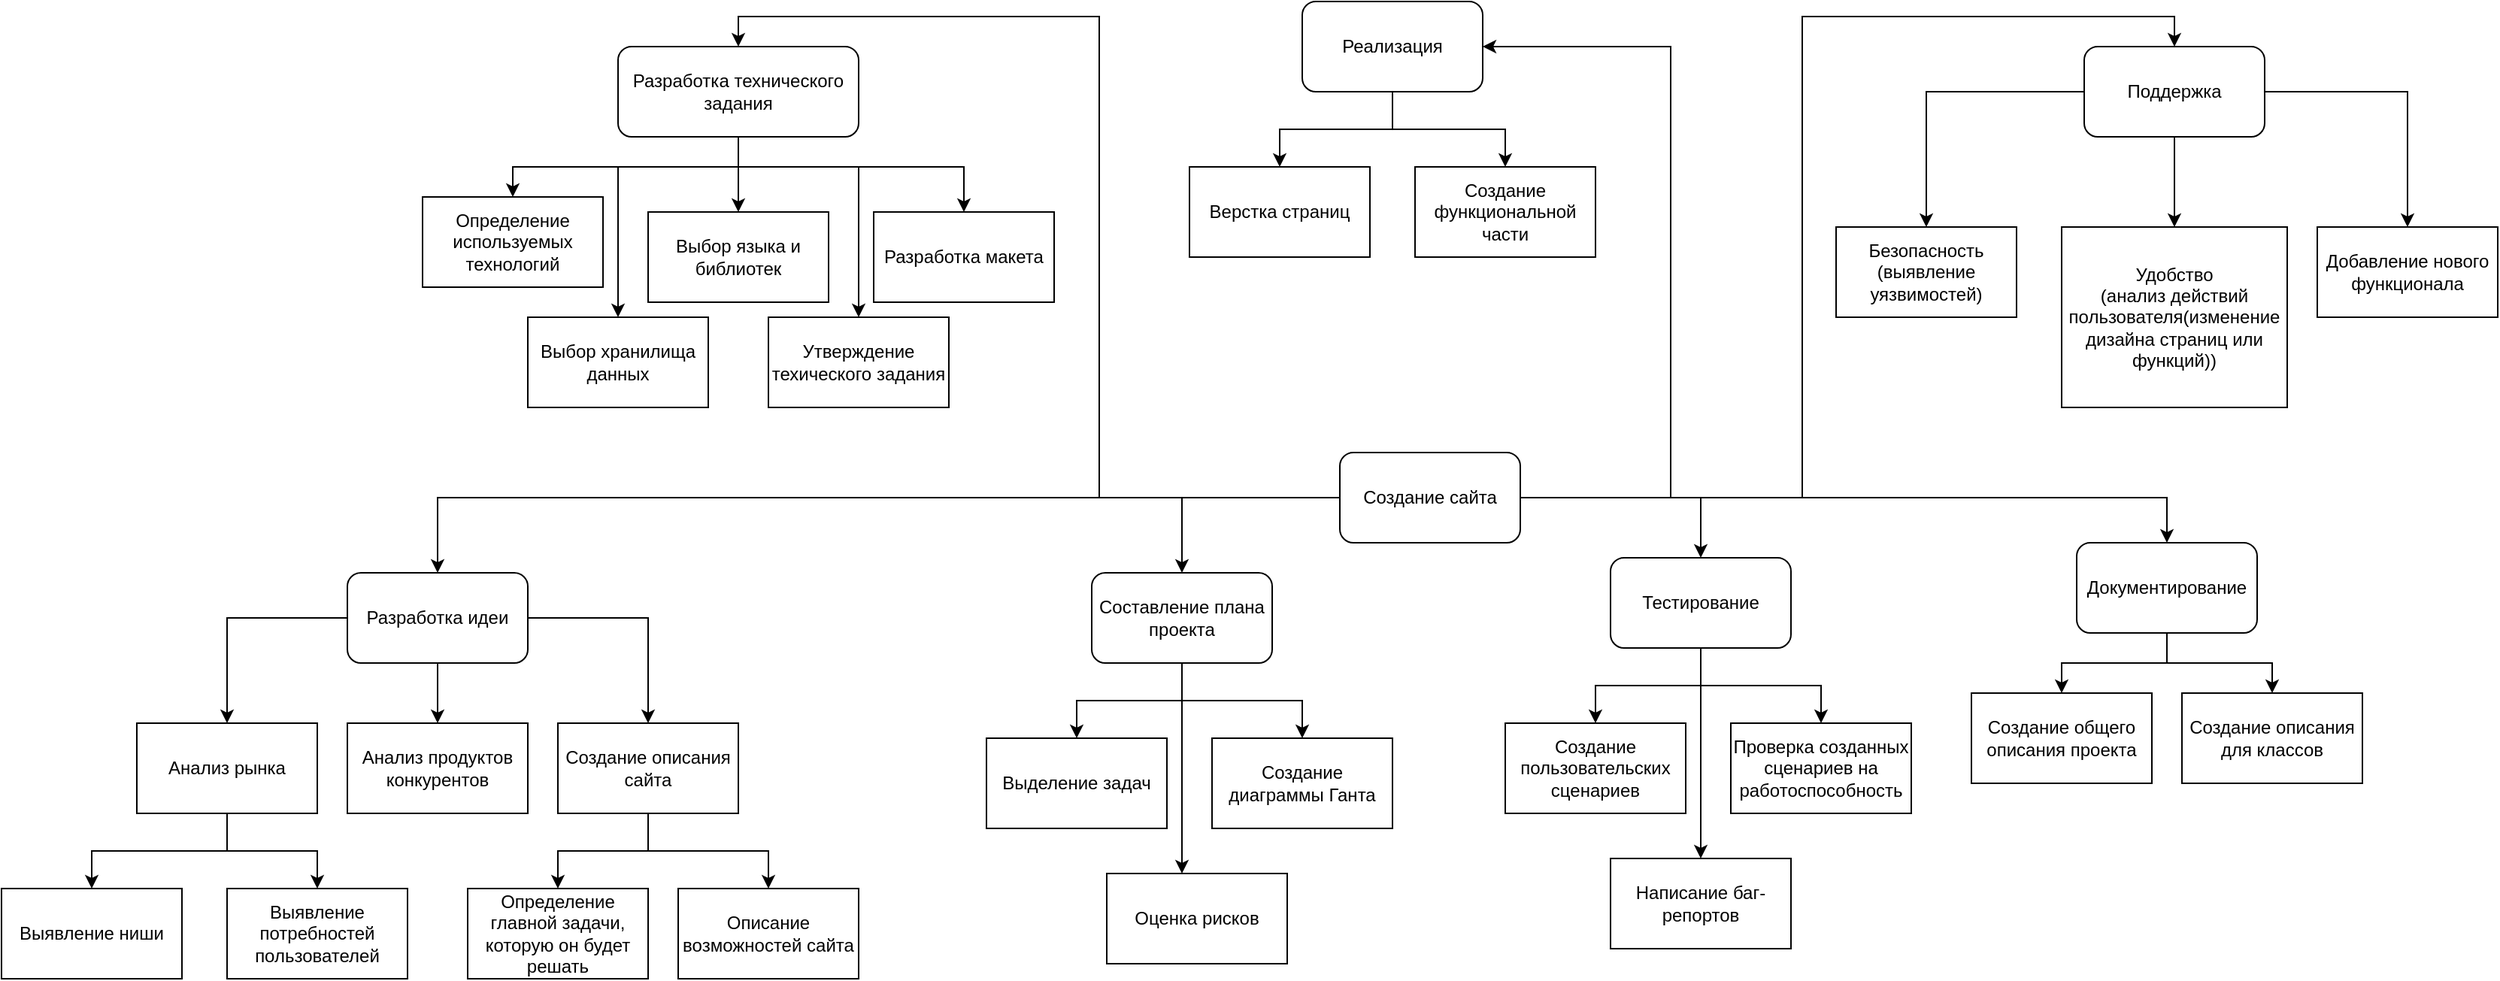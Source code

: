 <mxfile version="23.1.5" type="device">
  <diagram name="Page-1" id="KnWINNi8RZffqQAk2Lgi">
    <mxGraphModel dx="2819" dy="2015" grid="1" gridSize="10" guides="1" tooltips="1" connect="1" arrows="1" fold="1" page="1" pageScale="1" pageWidth="850" pageHeight="1100" math="0" shadow="0">
      <root>
        <mxCell id="0" />
        <mxCell id="1" parent="0" />
        <mxCell id="U2Y9xUEX1ksGMe_33Hhn-3" style="edgeStyle=orthogonalEdgeStyle;rounded=0;orthogonalLoop=1;jettySize=auto;html=1;" edge="1" parent="1" source="U2Y9xUEX1ksGMe_33Hhn-1" target="U2Y9xUEX1ksGMe_33Hhn-2">
          <mxGeometry relative="1" as="geometry" />
        </mxCell>
        <mxCell id="U2Y9xUEX1ksGMe_33Hhn-15" style="edgeStyle=orthogonalEdgeStyle;rounded=0;orthogonalLoop=1;jettySize=auto;html=1;entryX=0.5;entryY=0;entryDx=0;entryDy=0;" edge="1" parent="1" source="U2Y9xUEX1ksGMe_33Hhn-1" target="U2Y9xUEX1ksGMe_33Hhn-14">
          <mxGeometry relative="1" as="geometry" />
        </mxCell>
        <mxCell id="U2Y9xUEX1ksGMe_33Hhn-24" style="edgeStyle=orthogonalEdgeStyle;rounded=0;orthogonalLoop=1;jettySize=auto;html=1;entryX=0.5;entryY=0;entryDx=0;entryDy=0;" edge="1" parent="1" source="U2Y9xUEX1ksGMe_33Hhn-1" target="U2Y9xUEX1ksGMe_33Hhn-19">
          <mxGeometry relative="1" as="geometry" />
        </mxCell>
        <mxCell id="U2Y9xUEX1ksGMe_33Hhn-25" style="edgeStyle=orthogonalEdgeStyle;rounded=0;orthogonalLoop=1;jettySize=auto;html=1;entryX=0.5;entryY=0;entryDx=0;entryDy=0;" edge="1" parent="1" source="U2Y9xUEX1ksGMe_33Hhn-1" target="U2Y9xUEX1ksGMe_33Hhn-20">
          <mxGeometry relative="1" as="geometry" />
        </mxCell>
        <mxCell id="U2Y9xUEX1ksGMe_33Hhn-36" style="edgeStyle=orthogonalEdgeStyle;rounded=0;orthogonalLoop=1;jettySize=auto;html=1;" edge="1" parent="1" source="U2Y9xUEX1ksGMe_33Hhn-1" target="U2Y9xUEX1ksGMe_33Hhn-35">
          <mxGeometry relative="1" as="geometry" />
        </mxCell>
        <mxCell id="U2Y9xUEX1ksGMe_33Hhn-41" style="edgeStyle=orthogonalEdgeStyle;rounded=0;orthogonalLoop=1;jettySize=auto;html=1;" edge="1" parent="1" source="U2Y9xUEX1ksGMe_33Hhn-1" target="U2Y9xUEX1ksGMe_33Hhn-40">
          <mxGeometry relative="1" as="geometry">
            <Array as="points">
              <mxPoint x="610" y="80" />
              <mxPoint x="610" y="-220" />
            </Array>
          </mxGeometry>
        </mxCell>
        <mxCell id="U2Y9xUEX1ksGMe_33Hhn-66" style="edgeStyle=orthogonalEdgeStyle;rounded=0;orthogonalLoop=1;jettySize=auto;html=1;entryX=0.5;entryY=0;entryDx=0;entryDy=0;" edge="1" parent="1" source="U2Y9xUEX1ksGMe_33Hhn-1" target="U2Y9xUEX1ksGMe_33Hhn-65">
          <mxGeometry relative="1" as="geometry" />
        </mxCell>
        <mxCell id="U2Y9xUEX1ksGMe_33Hhn-1" value="&lt;div&gt;Создание сайта&lt;/div&gt;" style="rounded=1;whiteSpace=wrap;html=1;" vertex="1" parent="1">
          <mxGeometry x="390" y="50" width="120" height="60" as="geometry" />
        </mxCell>
        <mxCell id="U2Y9xUEX1ksGMe_33Hhn-8" style="edgeStyle=orthogonalEdgeStyle;rounded=0;orthogonalLoop=1;jettySize=auto;html=1;" edge="1" parent="1" source="U2Y9xUEX1ksGMe_33Hhn-2" target="U2Y9xUEX1ksGMe_33Hhn-4">
          <mxGeometry relative="1" as="geometry" />
        </mxCell>
        <mxCell id="U2Y9xUEX1ksGMe_33Hhn-9" style="edgeStyle=orthogonalEdgeStyle;rounded=0;orthogonalLoop=1;jettySize=auto;html=1;entryX=0.5;entryY=0;entryDx=0;entryDy=0;" edge="1" parent="1" source="U2Y9xUEX1ksGMe_33Hhn-2" target="U2Y9xUEX1ksGMe_33Hhn-7">
          <mxGeometry relative="1" as="geometry" />
        </mxCell>
        <mxCell id="U2Y9xUEX1ksGMe_33Hhn-11" style="edgeStyle=orthogonalEdgeStyle;rounded=0;orthogonalLoop=1;jettySize=auto;html=1;" edge="1" parent="1" source="U2Y9xUEX1ksGMe_33Hhn-2" target="U2Y9xUEX1ksGMe_33Hhn-10">
          <mxGeometry relative="1" as="geometry" />
        </mxCell>
        <mxCell id="U2Y9xUEX1ksGMe_33Hhn-2" value="Разработка идеи" style="rounded=1;whiteSpace=wrap;html=1;" vertex="1" parent="1">
          <mxGeometry x="-270" y="130" width="120" height="60" as="geometry" />
        </mxCell>
        <mxCell id="U2Y9xUEX1ksGMe_33Hhn-67" style="edgeStyle=orthogonalEdgeStyle;rounded=0;orthogonalLoop=1;jettySize=auto;html=1;" edge="1" parent="1" source="U2Y9xUEX1ksGMe_33Hhn-4" target="U2Y9xUEX1ksGMe_33Hhn-6">
          <mxGeometry relative="1" as="geometry" />
        </mxCell>
        <mxCell id="U2Y9xUEX1ksGMe_33Hhn-68" style="edgeStyle=orthogonalEdgeStyle;rounded=0;orthogonalLoop=1;jettySize=auto;html=1;entryX=0.5;entryY=0;entryDx=0;entryDy=0;" edge="1" parent="1" source="U2Y9xUEX1ksGMe_33Hhn-4" target="U2Y9xUEX1ksGMe_33Hhn-5">
          <mxGeometry relative="1" as="geometry" />
        </mxCell>
        <mxCell id="U2Y9xUEX1ksGMe_33Hhn-4" value="Анализ рынка" style="rounded=0;whiteSpace=wrap;html=1;" vertex="1" parent="1">
          <mxGeometry x="-410" y="230" width="120" height="60" as="geometry" />
        </mxCell>
        <mxCell id="U2Y9xUEX1ksGMe_33Hhn-5" value="Выявление потребностей пользователей" style="rounded=0;whiteSpace=wrap;html=1;" vertex="1" parent="1">
          <mxGeometry x="-350" y="340" width="120" height="60" as="geometry" />
        </mxCell>
        <mxCell id="U2Y9xUEX1ksGMe_33Hhn-6" value="&lt;div&gt;Выявление ниши&lt;/div&gt;" style="rounded=0;whiteSpace=wrap;html=1;" vertex="1" parent="1">
          <mxGeometry x="-500" y="340" width="120" height="60" as="geometry" />
        </mxCell>
        <mxCell id="U2Y9xUEX1ksGMe_33Hhn-7" value="Анализ продуктов конкурентов" style="rounded=0;whiteSpace=wrap;html=1;" vertex="1" parent="1">
          <mxGeometry x="-270" y="230" width="120" height="60" as="geometry" />
        </mxCell>
        <mxCell id="U2Y9xUEX1ksGMe_33Hhn-69" style="edgeStyle=orthogonalEdgeStyle;rounded=0;orthogonalLoop=1;jettySize=auto;html=1;entryX=0.5;entryY=0;entryDx=0;entryDy=0;" edge="1" parent="1" source="U2Y9xUEX1ksGMe_33Hhn-10" target="U2Y9xUEX1ksGMe_33Hhn-12">
          <mxGeometry relative="1" as="geometry" />
        </mxCell>
        <mxCell id="U2Y9xUEX1ksGMe_33Hhn-70" style="edgeStyle=orthogonalEdgeStyle;rounded=0;orthogonalLoop=1;jettySize=auto;html=1;entryX=0.5;entryY=0;entryDx=0;entryDy=0;" edge="1" parent="1" source="U2Y9xUEX1ksGMe_33Hhn-10" target="U2Y9xUEX1ksGMe_33Hhn-29">
          <mxGeometry relative="1" as="geometry" />
        </mxCell>
        <mxCell id="U2Y9xUEX1ksGMe_33Hhn-10" value="Создание описания сайта" style="rounded=0;whiteSpace=wrap;html=1;" vertex="1" parent="1">
          <mxGeometry x="-130" y="230" width="120" height="60" as="geometry" />
        </mxCell>
        <mxCell id="U2Y9xUEX1ksGMe_33Hhn-12" value="Определение главной задачи, которую он будет решать" style="rounded=0;whiteSpace=wrap;html=1;" vertex="1" parent="1">
          <mxGeometry x="-190" y="340" width="120" height="60" as="geometry" />
        </mxCell>
        <mxCell id="U2Y9xUEX1ksGMe_33Hhn-30" style="edgeStyle=orthogonalEdgeStyle;rounded=0;orthogonalLoop=1;jettySize=auto;html=1;exitX=0.5;exitY=1;exitDx=0;exitDy=0;" edge="1" parent="1" source="U2Y9xUEX1ksGMe_33Hhn-14" target="U2Y9xUEX1ksGMe_33Hhn-28">
          <mxGeometry relative="1" as="geometry" />
        </mxCell>
        <mxCell id="U2Y9xUEX1ksGMe_33Hhn-37" style="edgeStyle=orthogonalEdgeStyle;rounded=0;orthogonalLoop=1;jettySize=auto;html=1;" edge="1" parent="1" source="U2Y9xUEX1ksGMe_33Hhn-14" target="U2Y9xUEX1ksGMe_33Hhn-32">
          <mxGeometry relative="1" as="geometry" />
        </mxCell>
        <mxCell id="U2Y9xUEX1ksGMe_33Hhn-39" style="edgeStyle=orthogonalEdgeStyle;rounded=0;orthogonalLoop=1;jettySize=auto;html=1;entryX=0.5;entryY=0;entryDx=0;entryDy=0;" edge="1" parent="1" source="U2Y9xUEX1ksGMe_33Hhn-14" target="U2Y9xUEX1ksGMe_33Hhn-31">
          <mxGeometry relative="1" as="geometry">
            <Array as="points">
              <mxPoint x="-10" y="-140" />
              <mxPoint x="-90" y="-140" />
            </Array>
          </mxGeometry>
        </mxCell>
        <mxCell id="U2Y9xUEX1ksGMe_33Hhn-72" style="edgeStyle=orthogonalEdgeStyle;rounded=0;orthogonalLoop=1;jettySize=auto;html=1;entryX=0.5;entryY=0;entryDx=0;entryDy=0;" edge="1" parent="1" source="U2Y9xUEX1ksGMe_33Hhn-14" target="U2Y9xUEX1ksGMe_33Hhn-71">
          <mxGeometry relative="1" as="geometry">
            <Array as="points">
              <mxPoint x="-10" y="-140" />
              <mxPoint x="70" y="-140" />
            </Array>
          </mxGeometry>
        </mxCell>
        <mxCell id="U2Y9xUEX1ksGMe_33Hhn-73" style="edgeStyle=orthogonalEdgeStyle;rounded=0;orthogonalLoop=1;jettySize=auto;html=1;exitX=0.5;exitY=1;exitDx=0;exitDy=0;entryX=0.5;entryY=0;entryDx=0;entryDy=0;" edge="1" parent="1" source="U2Y9xUEX1ksGMe_33Hhn-14" target="U2Y9xUEX1ksGMe_33Hhn-26">
          <mxGeometry relative="1" as="geometry">
            <Array as="points">
              <mxPoint x="-10" y="-140" />
              <mxPoint x="140" y="-140" />
            </Array>
          </mxGeometry>
        </mxCell>
        <mxCell id="U2Y9xUEX1ksGMe_33Hhn-14" value="Разработка технического задания" style="rounded=1;whiteSpace=wrap;html=1;" vertex="1" parent="1">
          <mxGeometry x="-90" y="-220" width="160" height="60" as="geometry" />
        </mxCell>
        <mxCell id="U2Y9xUEX1ksGMe_33Hhn-60" style="edgeStyle=orthogonalEdgeStyle;rounded=0;orthogonalLoop=1;jettySize=auto;html=1;entryX=0.5;entryY=0;entryDx=0;entryDy=0;" edge="1" parent="1" source="U2Y9xUEX1ksGMe_33Hhn-19" target="U2Y9xUEX1ksGMe_33Hhn-59">
          <mxGeometry relative="1" as="geometry" />
        </mxCell>
        <mxCell id="U2Y9xUEX1ksGMe_33Hhn-62" style="edgeStyle=orthogonalEdgeStyle;rounded=0;orthogonalLoop=1;jettySize=auto;html=1;" edge="1" parent="1" source="U2Y9xUEX1ksGMe_33Hhn-19" target="U2Y9xUEX1ksGMe_33Hhn-61">
          <mxGeometry relative="1" as="geometry" />
        </mxCell>
        <mxCell id="U2Y9xUEX1ksGMe_33Hhn-64" style="edgeStyle=orthogonalEdgeStyle;rounded=0;orthogonalLoop=1;jettySize=auto;html=1;" edge="1" parent="1" source="U2Y9xUEX1ksGMe_33Hhn-19" target="U2Y9xUEX1ksGMe_33Hhn-63">
          <mxGeometry relative="1" as="geometry" />
        </mxCell>
        <mxCell id="U2Y9xUEX1ksGMe_33Hhn-19" value="Тестирование" style="rounded=1;whiteSpace=wrap;html=1;" vertex="1" parent="1">
          <mxGeometry x="570" y="120" width="120" height="60" as="geometry" />
        </mxCell>
        <mxCell id="U2Y9xUEX1ksGMe_33Hhn-49" style="edgeStyle=orthogonalEdgeStyle;rounded=0;orthogonalLoop=1;jettySize=auto;html=1;" edge="1" parent="1" source="U2Y9xUEX1ksGMe_33Hhn-20" target="U2Y9xUEX1ksGMe_33Hhn-47">
          <mxGeometry relative="1" as="geometry" />
        </mxCell>
        <mxCell id="U2Y9xUEX1ksGMe_33Hhn-50" style="edgeStyle=orthogonalEdgeStyle;rounded=0;orthogonalLoop=1;jettySize=auto;html=1;" edge="1" parent="1" source="U2Y9xUEX1ksGMe_33Hhn-20" target="U2Y9xUEX1ksGMe_33Hhn-48">
          <mxGeometry relative="1" as="geometry" />
        </mxCell>
        <mxCell id="U2Y9xUEX1ksGMe_33Hhn-52" style="edgeStyle=orthogonalEdgeStyle;rounded=0;orthogonalLoop=1;jettySize=auto;html=1;entryX=0.5;entryY=0;entryDx=0;entryDy=0;" edge="1" parent="1" source="U2Y9xUEX1ksGMe_33Hhn-20" target="U2Y9xUEX1ksGMe_33Hhn-51">
          <mxGeometry relative="1" as="geometry" />
        </mxCell>
        <mxCell id="U2Y9xUEX1ksGMe_33Hhn-20" value="Поддержка" style="rounded=1;whiteSpace=wrap;html=1;" vertex="1" parent="1">
          <mxGeometry x="885" y="-220" width="120" height="60" as="geometry" />
        </mxCell>
        <mxCell id="U2Y9xUEX1ksGMe_33Hhn-26" value="Разработка макета" style="rounded=0;whiteSpace=wrap;html=1;" vertex="1" parent="1">
          <mxGeometry x="80" y="-110" width="120" height="60" as="geometry" />
        </mxCell>
        <mxCell id="U2Y9xUEX1ksGMe_33Hhn-28" value="Определение используемых технологий" style="rounded=0;whiteSpace=wrap;html=1;" vertex="1" parent="1">
          <mxGeometry x="-220" y="-120" width="120" height="60" as="geometry" />
        </mxCell>
        <mxCell id="U2Y9xUEX1ksGMe_33Hhn-29" value="Описание возможностей сайта" style="rounded=0;whiteSpace=wrap;html=1;" vertex="1" parent="1">
          <mxGeometry x="-50" y="340" width="120" height="60" as="geometry" />
        </mxCell>
        <mxCell id="U2Y9xUEX1ksGMe_33Hhn-31" value="&lt;div&gt;Выбор хранилища данных&lt;/div&gt;" style="rounded=0;whiteSpace=wrap;html=1;" vertex="1" parent="1">
          <mxGeometry x="-150" y="-40" width="120" height="60" as="geometry" />
        </mxCell>
        <mxCell id="U2Y9xUEX1ksGMe_33Hhn-32" value="Выбор языка и библиотек" style="rounded=0;whiteSpace=wrap;html=1;" vertex="1" parent="1">
          <mxGeometry x="-70" y="-110" width="120" height="60" as="geometry" />
        </mxCell>
        <mxCell id="U2Y9xUEX1ksGMe_33Hhn-56" style="edgeStyle=orthogonalEdgeStyle;rounded=0;orthogonalLoop=1;jettySize=auto;html=1;" edge="1" parent="1" source="U2Y9xUEX1ksGMe_33Hhn-35" target="U2Y9xUEX1ksGMe_33Hhn-53">
          <mxGeometry relative="1" as="geometry" />
        </mxCell>
        <mxCell id="U2Y9xUEX1ksGMe_33Hhn-57" style="edgeStyle=orthogonalEdgeStyle;rounded=0;orthogonalLoop=1;jettySize=auto;html=1;entryX=0.5;entryY=0;entryDx=0;entryDy=0;" edge="1" parent="1" source="U2Y9xUEX1ksGMe_33Hhn-35" target="U2Y9xUEX1ksGMe_33Hhn-55">
          <mxGeometry relative="1" as="geometry" />
        </mxCell>
        <mxCell id="U2Y9xUEX1ksGMe_33Hhn-58" style="edgeStyle=orthogonalEdgeStyle;rounded=0;orthogonalLoop=1;jettySize=auto;html=1;" edge="1" parent="1" source="U2Y9xUEX1ksGMe_33Hhn-35" target="U2Y9xUEX1ksGMe_33Hhn-54">
          <mxGeometry relative="1" as="geometry">
            <Array as="points">
              <mxPoint x="285" y="290" />
              <mxPoint x="285" y="290" />
            </Array>
          </mxGeometry>
        </mxCell>
        <mxCell id="U2Y9xUEX1ksGMe_33Hhn-35" value="&lt;div&gt;Составление плана проекта&lt;/div&gt;" style="rounded=1;whiteSpace=wrap;html=1;" vertex="1" parent="1">
          <mxGeometry x="225" y="130" width="120" height="60" as="geometry" />
        </mxCell>
        <mxCell id="U2Y9xUEX1ksGMe_33Hhn-44" style="edgeStyle=orthogonalEdgeStyle;rounded=0;orthogonalLoop=1;jettySize=auto;html=1;entryX=0.5;entryY=0;entryDx=0;entryDy=0;" edge="1" parent="1" source="U2Y9xUEX1ksGMe_33Hhn-40" target="U2Y9xUEX1ksGMe_33Hhn-42">
          <mxGeometry relative="1" as="geometry" />
        </mxCell>
        <mxCell id="U2Y9xUEX1ksGMe_33Hhn-45" style="edgeStyle=orthogonalEdgeStyle;rounded=0;orthogonalLoop=1;jettySize=auto;html=1;" edge="1" parent="1" source="U2Y9xUEX1ksGMe_33Hhn-40" target="U2Y9xUEX1ksGMe_33Hhn-43">
          <mxGeometry relative="1" as="geometry" />
        </mxCell>
        <mxCell id="U2Y9xUEX1ksGMe_33Hhn-40" value="Реализация" style="rounded=1;whiteSpace=wrap;html=1;" vertex="1" parent="1">
          <mxGeometry x="365" y="-250" width="120" height="60" as="geometry" />
        </mxCell>
        <mxCell id="U2Y9xUEX1ksGMe_33Hhn-42" value="&lt;div&gt;Верстка страниц&lt;/div&gt;" style="rounded=0;whiteSpace=wrap;html=1;" vertex="1" parent="1">
          <mxGeometry x="290" y="-140" width="120" height="60" as="geometry" />
        </mxCell>
        <mxCell id="U2Y9xUEX1ksGMe_33Hhn-43" value="&lt;div&gt;Создание функциональной части&lt;/div&gt;" style="rounded=0;whiteSpace=wrap;html=1;" vertex="1" parent="1">
          <mxGeometry x="440" y="-140" width="120" height="60" as="geometry" />
        </mxCell>
        <mxCell id="U2Y9xUEX1ksGMe_33Hhn-47" value="&lt;div&gt;Безопасность&lt;/div&gt;&lt;div&gt;(выявление уязвимостей)&lt;/div&gt;" style="rounded=0;whiteSpace=wrap;html=1;" vertex="1" parent="1">
          <mxGeometry x="720" y="-100" width="120" height="60" as="geometry" />
        </mxCell>
        <mxCell id="U2Y9xUEX1ksGMe_33Hhn-48" value="&lt;div&gt;Удобство&lt;/div&gt;&lt;div&gt;(анализ действий пользователя(изменение дизайна страниц или функций))&lt;/div&gt;" style="rounded=0;whiteSpace=wrap;html=1;" vertex="1" parent="1">
          <mxGeometry x="870" y="-100" width="150" height="120" as="geometry" />
        </mxCell>
        <mxCell id="U2Y9xUEX1ksGMe_33Hhn-51" value="Добавление нового функционала" style="rounded=0;whiteSpace=wrap;html=1;" vertex="1" parent="1">
          <mxGeometry x="1040" y="-100" width="120" height="60" as="geometry" />
        </mxCell>
        <mxCell id="U2Y9xUEX1ksGMe_33Hhn-53" value="Выделение задач" style="rounded=0;whiteSpace=wrap;html=1;" vertex="1" parent="1">
          <mxGeometry x="155" y="240" width="120" height="60" as="geometry" />
        </mxCell>
        <mxCell id="U2Y9xUEX1ksGMe_33Hhn-54" value="Оценка рисков" style="rounded=0;whiteSpace=wrap;html=1;" vertex="1" parent="1">
          <mxGeometry x="235" y="330" width="120" height="60" as="geometry" />
        </mxCell>
        <mxCell id="U2Y9xUEX1ksGMe_33Hhn-55" value="Создание диаграммы Ганта" style="rounded=0;whiteSpace=wrap;html=1;" vertex="1" parent="1">
          <mxGeometry x="305" y="240" width="120" height="60" as="geometry" />
        </mxCell>
        <mxCell id="U2Y9xUEX1ksGMe_33Hhn-59" value="Создание пользовательских сценариев" style="rounded=0;whiteSpace=wrap;html=1;" vertex="1" parent="1">
          <mxGeometry x="500" y="230" width="120" height="60" as="geometry" />
        </mxCell>
        <mxCell id="U2Y9xUEX1ksGMe_33Hhn-61" value="&lt;div&gt;Проверка созданных сценариев на работоспособность&lt;/div&gt;" style="rounded=0;whiteSpace=wrap;html=1;" vertex="1" parent="1">
          <mxGeometry x="650" y="230" width="120" height="60" as="geometry" />
        </mxCell>
        <mxCell id="U2Y9xUEX1ksGMe_33Hhn-63" value="Написание баг-репортов" style="rounded=0;whiteSpace=wrap;html=1;" vertex="1" parent="1">
          <mxGeometry x="570" y="320" width="120" height="60" as="geometry" />
        </mxCell>
        <mxCell id="U2Y9xUEX1ksGMe_33Hhn-77" style="edgeStyle=orthogonalEdgeStyle;rounded=0;orthogonalLoop=1;jettySize=auto;html=1;entryX=0.5;entryY=0;entryDx=0;entryDy=0;" edge="1" parent="1" source="U2Y9xUEX1ksGMe_33Hhn-65" target="U2Y9xUEX1ksGMe_33Hhn-75">
          <mxGeometry relative="1" as="geometry" />
        </mxCell>
        <mxCell id="U2Y9xUEX1ksGMe_33Hhn-79" style="edgeStyle=orthogonalEdgeStyle;rounded=0;orthogonalLoop=1;jettySize=auto;html=1;entryX=0.5;entryY=0;entryDx=0;entryDy=0;" edge="1" parent="1" source="U2Y9xUEX1ksGMe_33Hhn-65" target="U2Y9xUEX1ksGMe_33Hhn-74">
          <mxGeometry relative="1" as="geometry" />
        </mxCell>
        <mxCell id="U2Y9xUEX1ksGMe_33Hhn-65" value="Документирование" style="rounded=1;whiteSpace=wrap;html=1;" vertex="1" parent="1">
          <mxGeometry x="880" y="110" width="120" height="60" as="geometry" />
        </mxCell>
        <mxCell id="U2Y9xUEX1ksGMe_33Hhn-71" value="Утверждение техического задания" style="rounded=0;whiteSpace=wrap;html=1;" vertex="1" parent="1">
          <mxGeometry x="10" y="-40" width="120" height="60" as="geometry" />
        </mxCell>
        <mxCell id="U2Y9xUEX1ksGMe_33Hhn-74" value="Создание описания для классов" style="rounded=0;whiteSpace=wrap;html=1;" vertex="1" parent="1">
          <mxGeometry x="950" y="210" width="120" height="60" as="geometry" />
        </mxCell>
        <mxCell id="U2Y9xUEX1ksGMe_33Hhn-75" value="Создание общего описания проекта" style="rounded=0;whiteSpace=wrap;html=1;" vertex="1" parent="1">
          <mxGeometry x="810" y="210" width="120" height="60" as="geometry" />
        </mxCell>
      </root>
    </mxGraphModel>
  </diagram>
</mxfile>
